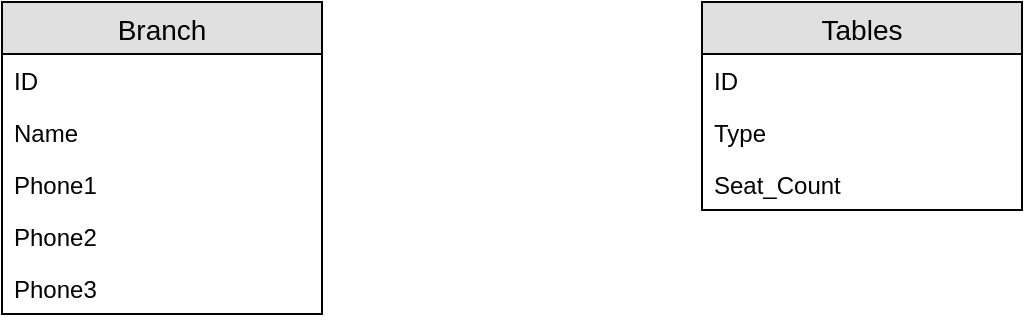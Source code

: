 <mxfile version="12.6.6" type="github">
  <diagram id="K2kimMCqfo-lt254b6mz" name="Page-1">
    <mxGraphModel dx="2062" dy="1122" grid="1" gridSize="10" guides="1" tooltips="1" connect="1" arrows="1" fold="1" page="1" pageScale="1" pageWidth="850" pageHeight="1100" math="0" shadow="0">
      <root>
        <mxCell id="0"/>
        <mxCell id="1" parent="0"/>
        <mxCell id="cxggh6h811UMpMzccYXF-1" value="Branch" style="swimlane;fontStyle=0;childLayout=stackLayout;horizontal=1;startSize=26;fillColor=#e0e0e0;horizontalStack=0;resizeParent=1;resizeParentMax=0;resizeLast=0;collapsible=1;marginBottom=0;swimlaneFillColor=#ffffff;align=center;fontSize=14;" parent="1" vertex="1">
          <mxGeometry x="70" y="130" width="160" height="156" as="geometry"/>
        </mxCell>
        <mxCell id="Hkxheu4Fu56JGGWB1mi--7" value="ID" style="text;strokeColor=none;fillColor=none;spacingLeft=4;spacingRight=4;overflow=hidden;rotatable=0;points=[[0,0.5],[1,0.5]];portConstraint=eastwest;fontSize=12;" vertex="1" parent="cxggh6h811UMpMzccYXF-1">
          <mxGeometry y="26" width="160" height="26" as="geometry"/>
        </mxCell>
        <mxCell id="cxggh6h811UMpMzccYXF-2" value="Name" style="text;strokeColor=none;fillColor=none;spacingLeft=4;spacingRight=4;overflow=hidden;rotatable=0;points=[[0,0.5],[1,0.5]];portConstraint=eastwest;fontSize=12;" parent="cxggh6h811UMpMzccYXF-1" vertex="1">
          <mxGeometry y="52" width="160" height="26" as="geometry"/>
        </mxCell>
        <mxCell id="cxggh6h811UMpMzccYXF-3" value="Phone1" style="text;strokeColor=none;fillColor=none;spacingLeft=4;spacingRight=4;overflow=hidden;rotatable=0;points=[[0,0.5],[1,0.5]];portConstraint=eastwest;fontSize=12;" parent="cxggh6h811UMpMzccYXF-1" vertex="1">
          <mxGeometry y="78" width="160" height="26" as="geometry"/>
        </mxCell>
        <mxCell id="Hkxheu4Fu56JGGWB1mi--1" value="Phone2" style="text;strokeColor=none;fillColor=none;spacingLeft=4;spacingRight=4;overflow=hidden;rotatable=0;points=[[0,0.5],[1,0.5]];portConstraint=eastwest;fontSize=12;" vertex="1" parent="cxggh6h811UMpMzccYXF-1">
          <mxGeometry y="104" width="160" height="26" as="geometry"/>
        </mxCell>
        <mxCell id="cxggh6h811UMpMzccYXF-4" value="Phone3" style="text;strokeColor=none;fillColor=none;spacingLeft=4;spacingRight=4;overflow=hidden;rotatable=0;points=[[0,0.5],[1,0.5]];portConstraint=eastwest;fontSize=12;" parent="cxggh6h811UMpMzccYXF-1" vertex="1">
          <mxGeometry y="130" width="160" height="26" as="geometry"/>
        </mxCell>
        <mxCell id="Hkxheu4Fu56JGGWB1mi--3" value="Tables" style="swimlane;fontStyle=0;childLayout=stackLayout;horizontal=1;startSize=26;fillColor=#e0e0e0;horizontalStack=0;resizeParent=1;resizeParentMax=0;resizeLast=0;collapsible=1;marginBottom=0;swimlaneFillColor=#ffffff;align=center;fontSize=14;" vertex="1" parent="1">
          <mxGeometry x="420" y="130" width="160" height="104" as="geometry"/>
        </mxCell>
        <mxCell id="Hkxheu4Fu56JGGWB1mi--4" value="ID" style="text;strokeColor=none;fillColor=none;spacingLeft=4;spacingRight=4;overflow=hidden;rotatable=0;points=[[0,0.5],[1,0.5]];portConstraint=eastwest;fontSize=12;" vertex="1" parent="Hkxheu4Fu56JGGWB1mi--3">
          <mxGeometry y="26" width="160" height="26" as="geometry"/>
        </mxCell>
        <mxCell id="Hkxheu4Fu56JGGWB1mi--5" value="Type" style="text;strokeColor=none;fillColor=none;spacingLeft=4;spacingRight=4;overflow=hidden;rotatable=0;points=[[0,0.5],[1,0.5]];portConstraint=eastwest;fontSize=12;" vertex="1" parent="Hkxheu4Fu56JGGWB1mi--3">
          <mxGeometry y="52" width="160" height="26" as="geometry"/>
        </mxCell>
        <mxCell id="Hkxheu4Fu56JGGWB1mi--6" value="Seat_Count" style="text;strokeColor=none;fillColor=none;spacingLeft=4;spacingRight=4;overflow=hidden;rotatable=0;points=[[0,0.5],[1,0.5]];portConstraint=eastwest;fontSize=12;" vertex="1" parent="Hkxheu4Fu56JGGWB1mi--3">
          <mxGeometry y="78" width="160" height="26" as="geometry"/>
        </mxCell>
      </root>
    </mxGraphModel>
  </diagram>
</mxfile>
